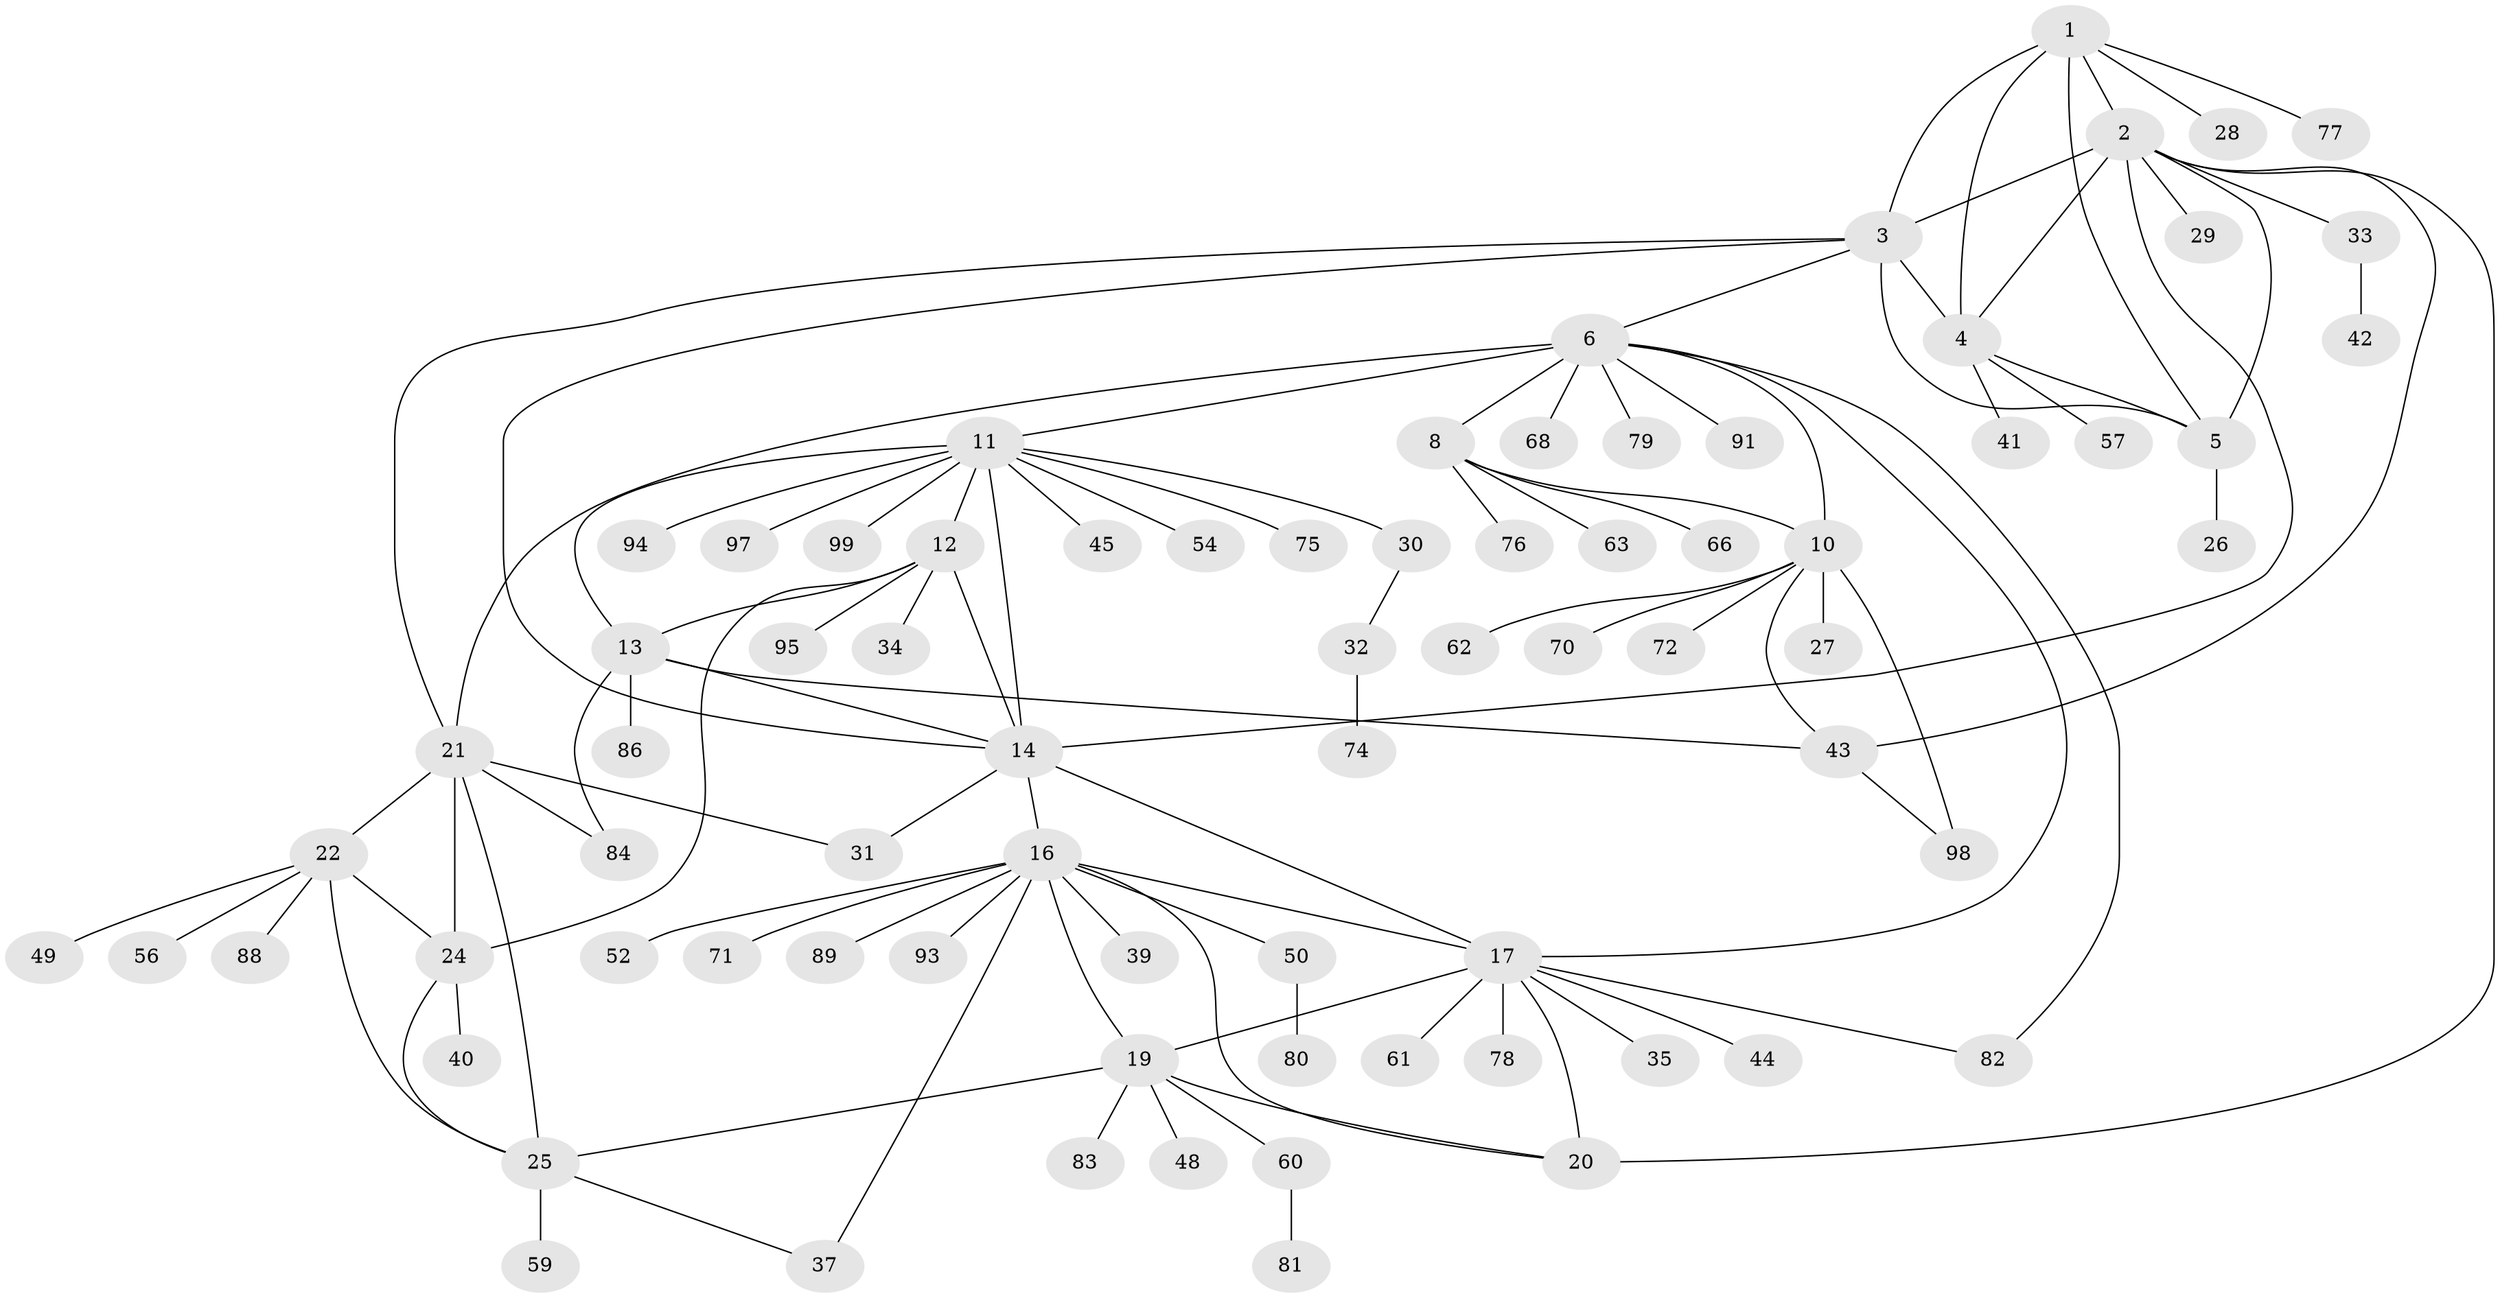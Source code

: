 // original degree distribution, {7: 0.04, 10: 0.02, 8: 0.08, 6: 0.04, 4: 0.02, 11: 0.01, 9: 0.02, 12: 0.01, 5: 0.02, 1: 0.56, 2: 0.17, 3: 0.01}
// Generated by graph-tools (version 1.1) at 2025/42/03/06/25 10:42:13]
// undirected, 76 vertices, 106 edges
graph export_dot {
graph [start="1"]
  node [color=gray90,style=filled];
  1 [super="+47"];
  2 [super="+87"];
  3 [super="+67"];
  4;
  5 [super="+51"];
  6 [super="+7"];
  8 [super="+9"];
  10 [super="+100"];
  11 [super="+15"];
  12 [super="+69"];
  13 [super="+58"];
  14 [super="+38"];
  16 [super="+85"];
  17 [super="+18"];
  19 [super="+55"];
  20;
  21 [super="+23"];
  22 [super="+64"];
  24 [super="+36"];
  25 [super="+65"];
  26;
  27;
  28;
  29;
  30;
  31;
  32 [super="+46"];
  33;
  34;
  35;
  37;
  39;
  40 [super="+53"];
  41;
  42;
  43 [super="+92"];
  44;
  45;
  48;
  49;
  50;
  52;
  54;
  56 [super="+90"];
  57;
  59;
  60;
  61 [super="+73"];
  62;
  63;
  66;
  68;
  70;
  71;
  72;
  74;
  75;
  76;
  77;
  78;
  79;
  80;
  81;
  82;
  83;
  84 [super="+96"];
  86;
  88;
  89;
  91;
  93;
  94;
  95;
  97;
  98;
  99;
  1 -- 2;
  1 -- 3;
  1 -- 4;
  1 -- 5;
  1 -- 28;
  1 -- 77;
  2 -- 3;
  2 -- 4;
  2 -- 5;
  2 -- 14;
  2 -- 20;
  2 -- 29;
  2 -- 33;
  2 -- 43;
  3 -- 4;
  3 -- 5;
  3 -- 6;
  3 -- 14;
  3 -- 21;
  4 -- 5;
  4 -- 41;
  4 -- 57;
  5 -- 26;
  6 -- 8 [weight=4];
  6 -- 10 [weight=2];
  6 -- 68;
  6 -- 79;
  6 -- 91;
  6 -- 11;
  6 -- 17;
  6 -- 82;
  6 -- 21;
  8 -- 10 [weight=2];
  8 -- 66;
  8 -- 76;
  8 -- 63;
  10 -- 27;
  10 -- 62;
  10 -- 70;
  10 -- 72;
  10 -- 98;
  10 -- 43;
  11 -- 12 [weight=2];
  11 -- 13 [weight=2];
  11 -- 14 [weight=2];
  11 -- 94;
  11 -- 97;
  11 -- 99;
  11 -- 75;
  11 -- 45;
  11 -- 54;
  11 -- 30;
  12 -- 13;
  12 -- 14;
  12 -- 24;
  12 -- 34;
  12 -- 95;
  13 -- 14;
  13 -- 43;
  13 -- 84;
  13 -- 86;
  14 -- 31;
  14 -- 17;
  14 -- 16;
  16 -- 17 [weight=2];
  16 -- 19;
  16 -- 20;
  16 -- 37;
  16 -- 39;
  16 -- 50;
  16 -- 52;
  16 -- 71;
  16 -- 89;
  16 -- 93;
  17 -- 19 [weight=2];
  17 -- 20 [weight=2];
  17 -- 78;
  17 -- 35;
  17 -- 44;
  17 -- 82;
  17 -- 61;
  19 -- 20;
  19 -- 25;
  19 -- 48;
  19 -- 83;
  19 -- 60;
  21 -- 22 [weight=2];
  21 -- 24 [weight=2];
  21 -- 25 [weight=2];
  21 -- 31;
  21 -- 84;
  22 -- 24;
  22 -- 25;
  22 -- 49;
  22 -- 56;
  22 -- 88;
  24 -- 25;
  24 -- 40;
  25 -- 37;
  25 -- 59;
  30 -- 32;
  32 -- 74;
  33 -- 42;
  43 -- 98;
  50 -- 80;
  60 -- 81;
}
